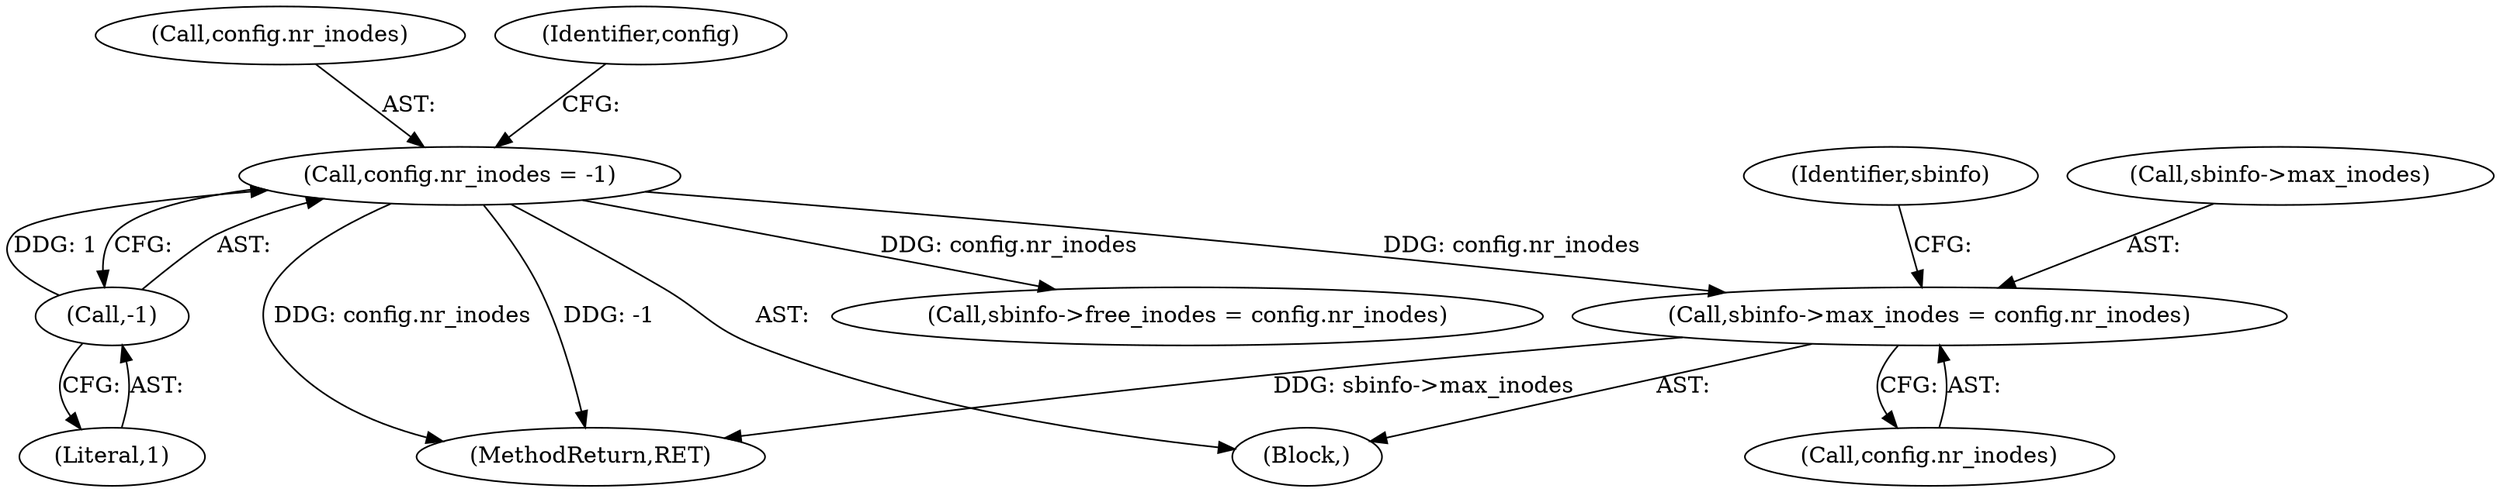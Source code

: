 digraph "0_linux_90481622d75715bfcb68501280a917dbfe516029_1@pointer" {
"1000201" [label="(Call,sbinfo->max_inodes = config.nr_inodes)"];
"1000121" [label="(Call,config.nr_inodes = -1)"];
"1000125" [label="(Call,-1)"];
"1000122" [label="(Call,config.nr_inodes)"];
"1000205" [label="(Call,config.nr_inodes)"];
"1000126" [label="(Literal,1)"];
"1000210" [label="(Identifier,sbinfo)"];
"1000286" [label="(MethodReturn,RET)"];
"1000121" [label="(Call,config.nr_inodes = -1)"];
"1000129" [label="(Identifier,config)"];
"1000125" [label="(Call,-1)"];
"1000106" [label="(Block,)"];
"1000201" [label="(Call,sbinfo->max_inodes = config.nr_inodes)"];
"1000208" [label="(Call,sbinfo->free_inodes = config.nr_inodes)"];
"1000202" [label="(Call,sbinfo->max_inodes)"];
"1000201" -> "1000106"  [label="AST: "];
"1000201" -> "1000205"  [label="CFG: "];
"1000202" -> "1000201"  [label="AST: "];
"1000205" -> "1000201"  [label="AST: "];
"1000210" -> "1000201"  [label="CFG: "];
"1000201" -> "1000286"  [label="DDG: sbinfo->max_inodes"];
"1000121" -> "1000201"  [label="DDG: config.nr_inodes"];
"1000121" -> "1000106"  [label="AST: "];
"1000121" -> "1000125"  [label="CFG: "];
"1000122" -> "1000121"  [label="AST: "];
"1000125" -> "1000121"  [label="AST: "];
"1000129" -> "1000121"  [label="CFG: "];
"1000121" -> "1000286"  [label="DDG: -1"];
"1000121" -> "1000286"  [label="DDG: config.nr_inodes"];
"1000125" -> "1000121"  [label="DDG: 1"];
"1000121" -> "1000208"  [label="DDG: config.nr_inodes"];
"1000125" -> "1000126"  [label="CFG: "];
"1000126" -> "1000125"  [label="AST: "];
}
